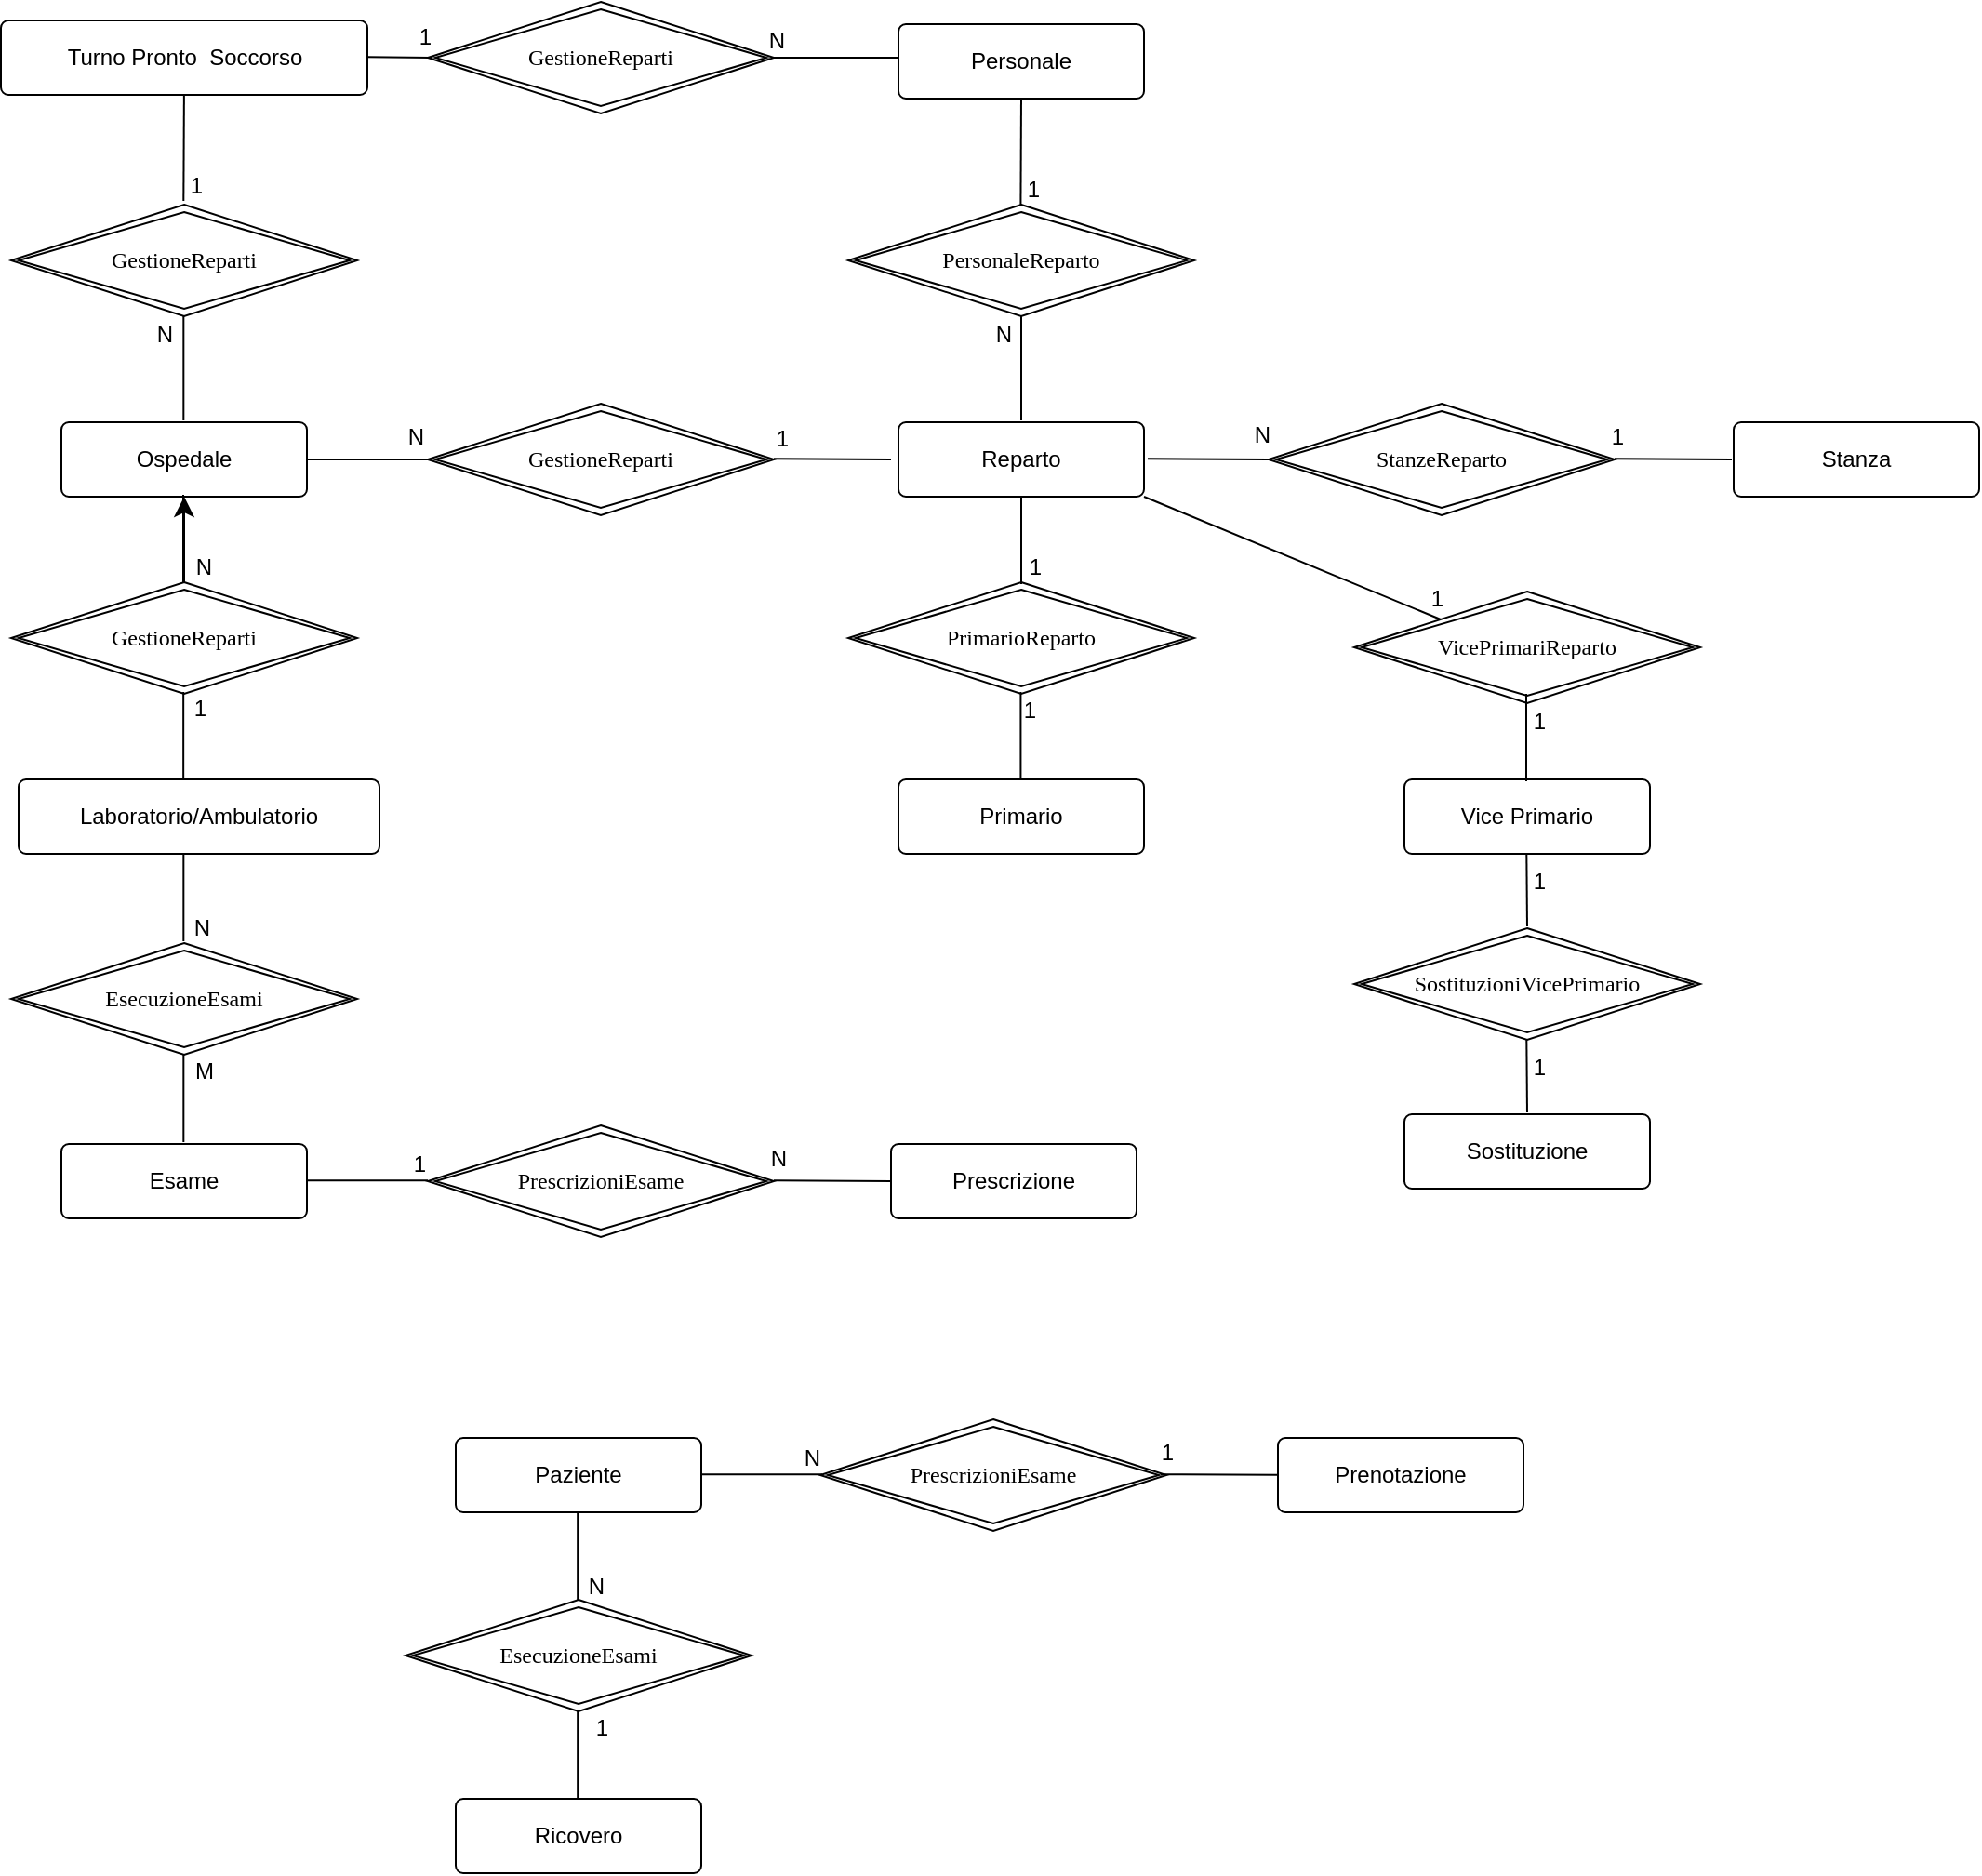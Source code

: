 <mxfile version="24.4.4" type="github">
  <diagram name="Pagina-1" id="woLgoflBnYrOJVL_EDXt">
    <mxGraphModel dx="1057" dy="1123" grid="0" gridSize="10" guides="1" tooltips="1" connect="1" arrows="1" fold="1" page="0" pageScale="1" pageWidth="827" pageHeight="1169" math="0" shadow="0">
      <root>
        <mxCell id="0" />
        <mxCell id="1" parent="0" />
        <mxCell id="nYtGBeRSti1WLGGYR-Tt-1" value="Ospedale" style="rounded=1;arcSize=10;whiteSpace=wrap;html=1;align=center;" vertex="1" parent="1">
          <mxGeometry x="-10" y="-52" width="132" height="40" as="geometry" />
        </mxCell>
        <mxCell id="nYtGBeRSti1WLGGYR-Tt-3" value="Reparto" style="rounded=1;arcSize=10;whiteSpace=wrap;html=1;align=center;" vertex="1" parent="1">
          <mxGeometry x="440" y="-52" width="132" height="40" as="geometry" />
        </mxCell>
        <mxCell id="nYtGBeRSti1WLGGYR-Tt-4" value="Stanza" style="rounded=1;arcSize=10;whiteSpace=wrap;html=1;align=center;" vertex="1" parent="1">
          <mxGeometry x="889" y="-52" width="132" height="40" as="geometry" />
        </mxCell>
        <mxCell id="nYtGBeRSti1WLGGYR-Tt-5" value="Personale" style="rounded=1;arcSize=10;whiteSpace=wrap;html=1;align=center;" vertex="1" parent="1">
          <mxGeometry x="440" y="-266" width="132" height="40" as="geometry" />
        </mxCell>
        <mxCell id="nYtGBeRSti1WLGGYR-Tt-6" value="Vice Primario" style="rounded=1;arcSize=10;whiteSpace=wrap;html=1;align=center;" vertex="1" parent="1">
          <mxGeometry x="712" y="140" width="132" height="40" as="geometry" />
        </mxCell>
        <mxCell id="nYtGBeRSti1WLGGYR-Tt-7" value="Sostituzione" style="rounded=1;arcSize=10;whiteSpace=wrap;html=1;align=center;" vertex="1" parent="1">
          <mxGeometry x="712" y="320" width="132" height="40" as="geometry" />
        </mxCell>
        <mxCell id="nYtGBeRSti1WLGGYR-Tt-8" value="Laboratorio/Ambulatorio" style="rounded=1;arcSize=10;whiteSpace=wrap;html=1;align=center;" vertex="1" parent="1">
          <mxGeometry x="-33" y="140" width="194" height="40" as="geometry" />
        </mxCell>
        <mxCell id="nYtGBeRSti1WLGGYR-Tt-9" value="Esame" style="rounded=1;arcSize=10;whiteSpace=wrap;html=1;align=center;" vertex="1" parent="1">
          <mxGeometry x="-10" y="336" width="132" height="40" as="geometry" />
        </mxCell>
        <mxCell id="nYtGBeRSti1WLGGYR-Tt-10" value="Prescrizione" style="rounded=1;arcSize=10;whiteSpace=wrap;html=1;align=center;" vertex="1" parent="1">
          <mxGeometry x="436" y="336" width="132" height="40" as="geometry" />
        </mxCell>
        <mxCell id="nYtGBeRSti1WLGGYR-Tt-11" value="Paziente" style="rounded=1;arcSize=10;whiteSpace=wrap;html=1;align=center;" vertex="1" parent="1">
          <mxGeometry x="202" y="494" width="132" height="40" as="geometry" />
        </mxCell>
        <mxCell id="nYtGBeRSti1WLGGYR-Tt-12" value="Prenotazione" style="rounded=1;arcSize=10;whiteSpace=wrap;html=1;align=center;" vertex="1" parent="1">
          <mxGeometry x="644" y="494" width="132" height="40" as="geometry" />
        </mxCell>
        <mxCell id="nYtGBeRSti1WLGGYR-Tt-13" value="Ricovero" style="rounded=1;arcSize=10;whiteSpace=wrap;html=1;align=center;" vertex="1" parent="1">
          <mxGeometry x="202" y="688" width="132" height="40" as="geometry" />
        </mxCell>
        <mxCell id="nYtGBeRSti1WLGGYR-Tt-14" value="Turno Pronto &amp;nbsp;Soccorso" style="rounded=1;arcSize=10;whiteSpace=wrap;html=1;align=center;" vertex="1" parent="1">
          <mxGeometry x="-42.5" y="-268" width="197" height="40" as="geometry" />
        </mxCell>
        <mxCell id="nYtGBeRSti1WLGGYR-Tt-15" value="&lt;p style=&quot;margin: 0px 0px 0px 72px; text-indent: -72px; font-stretch: normal; line-height: normal; font-family: Times;&quot;&gt;GestioneReparti&lt;/p&gt;" style="shape=rhombus;double=1;perimeter=rhombusPerimeter;whiteSpace=wrap;html=1;align=center;" vertex="1" parent="1">
          <mxGeometry x="187" y="-62" width="186" height="60" as="geometry" />
        </mxCell>
        <mxCell id="nYtGBeRSti1WLGGYR-Tt-16" value="Primario" style="rounded=1;arcSize=10;whiteSpace=wrap;html=1;align=center;" vertex="1" parent="1">
          <mxGeometry x="440" y="140" width="132" height="40" as="geometry" />
        </mxCell>
        <mxCell id="nYtGBeRSti1WLGGYR-Tt-17" value="&lt;p style=&quot;margin: 0px 0px 0px 72px; text-indent: -72px; font-stretch: normal; line-height: normal; font-family: Times;&quot;&gt;StanzeReparto&lt;/p&gt;" style="shape=rhombus;double=1;perimeter=rhombusPerimeter;whiteSpace=wrap;html=1;align=center;" vertex="1" parent="1">
          <mxGeometry x="639" y="-62" width="186" height="60" as="geometry" />
        </mxCell>
        <mxCell id="nYtGBeRSti1WLGGYR-Tt-18" value="&lt;p style=&quot;margin: 0px 0px 0px 72px; text-indent: -72px; font-stretch: normal; line-height: normal; font-family: Times;&quot;&gt;PersonaleReparto&lt;/p&gt;" style="shape=rhombus;double=1;perimeter=rhombusPerimeter;whiteSpace=wrap;html=1;align=center;" vertex="1" parent="1">
          <mxGeometry x="413" y="-169" width="186" height="60" as="geometry" />
        </mxCell>
        <mxCell id="nYtGBeRSti1WLGGYR-Tt-22" value="" style="endArrow=none;html=1;rounded=0;fontSize=12;startSize=8;endSize=8;curved=1;entryX=0;entryY=0.5;entryDx=0;entryDy=0;exitX=1;exitY=0.5;exitDx=0;exitDy=0;" edge="1" parent="1" source="nYtGBeRSti1WLGGYR-Tt-1" target="nYtGBeRSti1WLGGYR-Tt-15">
          <mxGeometry relative="1" as="geometry">
            <mxPoint x="122" y="-28.29" as="sourcePoint" />
            <mxPoint x="282" y="-28.29" as="targetPoint" />
          </mxGeometry>
        </mxCell>
        <mxCell id="nYtGBeRSti1WLGGYR-Tt-23" value="1" style="resizable=0;html=1;whiteSpace=wrap;align=right;verticalAlign=bottom;" connectable="0" vertex="1" parent="nYtGBeRSti1WLGGYR-Tt-22">
          <mxGeometry x="1" relative="1" as="geometry">
            <mxPoint x="195" y="-3" as="offset" />
          </mxGeometry>
        </mxCell>
        <mxCell id="nYtGBeRSti1WLGGYR-Tt-28" value="" style="endArrow=none;html=1;rounded=0;fontSize=12;startSize=8;endSize=8;curved=1;" edge="1" parent="1">
          <mxGeometry relative="1" as="geometry">
            <mxPoint x="373" y="-32.34" as="sourcePoint" />
            <mxPoint x="436" y="-32.05" as="targetPoint" />
          </mxGeometry>
        </mxCell>
        <mxCell id="nYtGBeRSti1WLGGYR-Tt-29" value="N" style="resizable=0;html=1;whiteSpace=wrap;align=right;verticalAlign=bottom;" connectable="0" vertex="1" parent="nYtGBeRSti1WLGGYR-Tt-28">
          <mxGeometry x="1" relative="1" as="geometry">
            <mxPoint x="-249" y="-3" as="offset" />
          </mxGeometry>
        </mxCell>
        <mxCell id="nYtGBeRSti1WLGGYR-Tt-32" value="" style="endArrow=none;html=1;rounded=0;fontSize=12;startSize=8;endSize=8;curved=1;exitX=0.5;exitY=1;exitDx=0;exitDy=0;" edge="1" parent="1" source="nYtGBeRSti1WLGGYR-Tt-18">
          <mxGeometry relative="1" as="geometry">
            <mxPoint x="509" y="-116" as="sourcePoint" />
            <mxPoint x="506" y="-53" as="targetPoint" />
          </mxGeometry>
        </mxCell>
        <mxCell id="nYtGBeRSti1WLGGYR-Tt-33" value="N" style="resizable=0;html=1;whiteSpace=wrap;align=right;verticalAlign=bottom;" connectable="0" vertex="1" parent="nYtGBeRSti1WLGGYR-Tt-32">
          <mxGeometry x="1" relative="1" as="geometry">
            <mxPoint x="-4" y="-38" as="offset" />
          </mxGeometry>
        </mxCell>
        <mxCell id="nYtGBeRSti1WLGGYR-Tt-37" value="" style="endArrow=none;html=1;rounded=0;fontSize=12;startSize=8;endSize=8;curved=1;entryX=0.5;entryY=1;entryDx=0;entryDy=0;" edge="1" parent="1" target="nYtGBeRSti1WLGGYR-Tt-5">
          <mxGeometry relative="1" as="geometry">
            <mxPoint x="505.71" y="-169" as="sourcePoint" />
            <mxPoint x="506.21" y="-216" as="targetPoint" />
          </mxGeometry>
        </mxCell>
        <mxCell id="nYtGBeRSti1WLGGYR-Tt-38" value="1" style="resizable=0;html=1;whiteSpace=wrap;align=right;verticalAlign=bottom;" connectable="0" vertex="1" parent="nYtGBeRSti1WLGGYR-Tt-37">
          <mxGeometry x="1" relative="1" as="geometry">
            <mxPoint x="12" y="57" as="offset" />
          </mxGeometry>
        </mxCell>
        <mxCell id="nYtGBeRSti1WLGGYR-Tt-39" value="" style="endArrow=none;html=1;rounded=0;fontSize=12;startSize=8;endSize=8;curved=1;entryX=0;entryY=0.5;entryDx=0;entryDy=0;" edge="1" parent="1">
          <mxGeometry relative="1" as="geometry">
            <mxPoint x="574" y="-32.34" as="sourcePoint" />
            <mxPoint x="639" y="-32.05" as="targetPoint" />
          </mxGeometry>
        </mxCell>
        <mxCell id="nYtGBeRSti1WLGGYR-Tt-40" value="1" style="resizable=0;html=1;whiteSpace=wrap;align=right;verticalAlign=bottom;" connectable="0" vertex="1" parent="nYtGBeRSti1WLGGYR-Tt-39">
          <mxGeometry x="1" relative="1" as="geometry">
            <mxPoint x="193" y="-3" as="offset" />
          </mxGeometry>
        </mxCell>
        <mxCell id="nYtGBeRSti1WLGGYR-Tt-43" value="" style="endArrow=none;html=1;rounded=0;fontSize=12;startSize=8;endSize=8;curved=1;" edge="1" parent="1">
          <mxGeometry relative="1" as="geometry">
            <mxPoint x="825" y="-32.34" as="sourcePoint" />
            <mxPoint x="888" y="-32.05" as="targetPoint" />
          </mxGeometry>
        </mxCell>
        <mxCell id="nYtGBeRSti1WLGGYR-Tt-44" value="N" style="resizable=0;html=1;whiteSpace=wrap;align=right;verticalAlign=bottom;" connectable="0" vertex="1" parent="nYtGBeRSti1WLGGYR-Tt-43">
          <mxGeometry x="1" relative="1" as="geometry">
            <mxPoint x="-246" y="-4" as="offset" />
          </mxGeometry>
        </mxCell>
        <mxCell id="nYtGBeRSti1WLGGYR-Tt-46" value="&lt;p style=&quot;margin: 0px 0px 0px 72px; text-indent: -72px; font-stretch: normal; line-height: normal; font-family: Times;&quot;&gt;PrimarioReparto&lt;/p&gt;" style="shape=rhombus;double=1;perimeter=rhombusPerimeter;whiteSpace=wrap;html=1;align=center;" vertex="1" parent="1">
          <mxGeometry x="413" y="34" width="186" height="60" as="geometry" />
        </mxCell>
        <mxCell id="nYtGBeRSti1WLGGYR-Tt-51" value="" style="endArrow=none;html=1;rounded=0;fontSize=12;startSize=8;endSize=8;curved=1;entryX=0.5;entryY=1;entryDx=0;entryDy=0;" edge="1" parent="1">
          <mxGeometry relative="1" as="geometry">
            <mxPoint x="506" y="35" as="sourcePoint" />
            <mxPoint x="506" y="-12" as="targetPoint" />
          </mxGeometry>
        </mxCell>
        <mxCell id="nYtGBeRSti1WLGGYR-Tt-52" value="1" style="resizable=0;html=1;whiteSpace=wrap;align=right;verticalAlign=bottom;" connectable="0" vertex="1" parent="nYtGBeRSti1WLGGYR-Tt-51">
          <mxGeometry x="1" relative="1" as="geometry">
            <mxPoint x="12" y="46" as="offset" />
          </mxGeometry>
        </mxCell>
        <mxCell id="nYtGBeRSti1WLGGYR-Tt-53" value="" style="endArrow=none;html=1;rounded=0;fontSize=12;startSize=8;endSize=8;curved=1;entryX=0.5;entryY=1;entryDx=0;entryDy=0;" edge="1" parent="1">
          <mxGeometry relative="1" as="geometry">
            <mxPoint x="505.71" y="140" as="sourcePoint" />
            <mxPoint x="505.71" y="93" as="targetPoint" />
          </mxGeometry>
        </mxCell>
        <mxCell id="nYtGBeRSti1WLGGYR-Tt-54" value="1" style="resizable=0;html=1;whiteSpace=wrap;align=right;verticalAlign=bottom;" connectable="0" vertex="1" parent="nYtGBeRSti1WLGGYR-Tt-53">
          <mxGeometry x="1" relative="1" as="geometry">
            <mxPoint x="10" y="18" as="offset" />
          </mxGeometry>
        </mxCell>
        <mxCell id="nYtGBeRSti1WLGGYR-Tt-56" value="&lt;p style=&quot;margin: 0px 0px 0px 72px; text-indent: -72px; font-stretch: normal; line-height: normal; font-family: Times;&quot;&gt;VicePrimariReparto&lt;/p&gt;" style="shape=rhombus;double=1;perimeter=rhombusPerimeter;whiteSpace=wrap;html=1;align=center;" vertex="1" parent="1">
          <mxGeometry x="685" y="39" width="186" height="60" as="geometry" />
        </mxCell>
        <mxCell id="nYtGBeRSti1WLGGYR-Tt-59" value="" style="endArrow=none;html=1;rounded=0;fontSize=12;startSize=8;endSize=8;curved=1;entryX=0.5;entryY=1;entryDx=0;entryDy=0;" edge="1" parent="1">
          <mxGeometry relative="1" as="geometry">
            <mxPoint x="777.5" y="141" as="sourcePoint" />
            <mxPoint x="777.5" y="94" as="targetPoint" />
          </mxGeometry>
        </mxCell>
        <mxCell id="nYtGBeRSti1WLGGYR-Tt-60" value="1" style="resizable=0;html=1;whiteSpace=wrap;align=right;verticalAlign=bottom;" connectable="0" vertex="1" parent="nYtGBeRSti1WLGGYR-Tt-59">
          <mxGeometry x="1" relative="1" as="geometry">
            <mxPoint x="12" y="23" as="offset" />
          </mxGeometry>
        </mxCell>
        <mxCell id="nYtGBeRSti1WLGGYR-Tt-61" value="" style="endArrow=none;html=1;rounded=0;fontSize=12;startSize=8;endSize=8;curved=1;entryX=1;entryY=1;entryDx=0;entryDy=0;exitX=0;exitY=0;exitDx=0;exitDy=0;" edge="1" parent="1" source="nYtGBeRSti1WLGGYR-Tt-56" target="nYtGBeRSti1WLGGYR-Tt-3">
          <mxGeometry relative="1" as="geometry">
            <mxPoint x="516" y="45" as="sourcePoint" />
            <mxPoint x="516" y="-2" as="targetPoint" />
          </mxGeometry>
        </mxCell>
        <mxCell id="nYtGBeRSti1WLGGYR-Tt-62" value="1" style="resizable=0;html=1;whiteSpace=wrap;align=right;verticalAlign=bottom;" connectable="0" vertex="1" parent="nYtGBeRSti1WLGGYR-Tt-61">
          <mxGeometry x="1" relative="1" as="geometry">
            <mxPoint x="162" y="63" as="offset" />
          </mxGeometry>
        </mxCell>
        <mxCell id="nYtGBeRSti1WLGGYR-Tt-64" value="&lt;p style=&quot;margin: 0px 0px 0px 72px; text-indent: -72px; font-stretch: normal; line-height: normal; font-family: Times;&quot;&gt;SostituzioniVicePrimario&lt;/p&gt;" style="shape=rhombus;double=1;perimeter=rhombusPerimeter;whiteSpace=wrap;html=1;align=center;" vertex="1" parent="1">
          <mxGeometry x="685" y="220" width="186" height="60" as="geometry" />
        </mxCell>
        <mxCell id="nYtGBeRSti1WLGGYR-Tt-66" value="" style="endArrow=none;html=1;rounded=0;fontSize=12;startSize=8;endSize=8;curved=1;entryX=0.5;entryY=1;entryDx=0;entryDy=0;" edge="1" parent="1">
          <mxGeometry relative="1" as="geometry">
            <mxPoint x="778" y="219" as="sourcePoint" />
            <mxPoint x="777.66" y="180" as="targetPoint" />
          </mxGeometry>
        </mxCell>
        <mxCell id="nYtGBeRSti1WLGGYR-Tt-67" value="1" style="resizable=0;html=1;whiteSpace=wrap;align=right;verticalAlign=bottom;" connectable="0" vertex="1" parent="nYtGBeRSti1WLGGYR-Tt-66">
          <mxGeometry x="1" relative="1" as="geometry">
            <mxPoint x="12" y="23" as="offset" />
          </mxGeometry>
        </mxCell>
        <mxCell id="nYtGBeRSti1WLGGYR-Tt-68" value="" style="endArrow=none;html=1;rounded=0;fontSize=12;startSize=8;endSize=8;curved=1;entryX=0.5;entryY=1;entryDx=0;entryDy=0;" edge="1" parent="1">
          <mxGeometry relative="1" as="geometry">
            <mxPoint x="778" y="319" as="sourcePoint" />
            <mxPoint x="777.66" y="280" as="targetPoint" />
          </mxGeometry>
        </mxCell>
        <mxCell id="nYtGBeRSti1WLGGYR-Tt-69" value="1" style="resizable=0;html=1;whiteSpace=wrap;align=right;verticalAlign=bottom;" connectable="0" vertex="1" parent="nYtGBeRSti1WLGGYR-Tt-68">
          <mxGeometry x="1" relative="1" as="geometry">
            <mxPoint x="12" y="23" as="offset" />
          </mxGeometry>
        </mxCell>
        <mxCell id="nYtGBeRSti1WLGGYR-Tt-75" value="" style="edgeStyle=none;curved=1;rounded=0;orthogonalLoop=1;jettySize=auto;html=1;fontSize=12;startSize=8;endSize=8;" edge="1" parent="1" source="nYtGBeRSti1WLGGYR-Tt-70" target="nYtGBeRSti1WLGGYR-Tt-1">
          <mxGeometry relative="1" as="geometry" />
        </mxCell>
        <mxCell id="nYtGBeRSti1WLGGYR-Tt-70" value="&lt;p style=&quot;margin: 0px 0px 0px 72px; text-indent: -72px; font-stretch: normal; line-height: normal; font-family: Times;&quot;&gt;GestioneReparti&lt;/p&gt;" style="shape=rhombus;double=1;perimeter=rhombusPerimeter;whiteSpace=wrap;html=1;align=center;" vertex="1" parent="1">
          <mxGeometry x="-37" y="34" width="186" height="60" as="geometry" />
        </mxCell>
        <mxCell id="nYtGBeRSti1WLGGYR-Tt-71" value="" style="endArrow=none;html=1;rounded=0;fontSize=12;startSize=8;endSize=8;curved=1;entryX=0.5;entryY=1;entryDx=0;entryDy=0;" edge="1" parent="1">
          <mxGeometry relative="1" as="geometry">
            <mxPoint x="55.5" y="34" as="sourcePoint" />
            <mxPoint x="55.5" y="-13" as="targetPoint" />
          </mxGeometry>
        </mxCell>
        <mxCell id="nYtGBeRSti1WLGGYR-Tt-72" value="N" style="resizable=0;html=1;whiteSpace=wrap;align=right;verticalAlign=bottom;" connectable="0" vertex="1" parent="nYtGBeRSti1WLGGYR-Tt-71">
          <mxGeometry x="1" relative="1" as="geometry">
            <mxPoint x="17" y="47" as="offset" />
          </mxGeometry>
        </mxCell>
        <mxCell id="nYtGBeRSti1WLGGYR-Tt-73" value="" style="endArrow=none;html=1;rounded=0;fontSize=12;startSize=8;endSize=8;curved=1;entryX=0.5;entryY=1;entryDx=0;entryDy=0;" edge="1" parent="1">
          <mxGeometry relative="1" as="geometry">
            <mxPoint x="55.58" y="140" as="sourcePoint" />
            <mxPoint x="55.58" y="93" as="targetPoint" />
          </mxGeometry>
        </mxCell>
        <mxCell id="nYtGBeRSti1WLGGYR-Tt-74" value="1" style="resizable=0;html=1;whiteSpace=wrap;align=right;verticalAlign=bottom;" connectable="0" vertex="1" parent="nYtGBeRSti1WLGGYR-Tt-73">
          <mxGeometry x="1" relative="1" as="geometry">
            <mxPoint x="14" y="17" as="offset" />
          </mxGeometry>
        </mxCell>
        <mxCell id="nYtGBeRSti1WLGGYR-Tt-76" value="&lt;p style=&quot;margin: 0px 0px 0px 72px; text-indent: -72px; font-stretch: normal; line-height: normal; font-family: Times;&quot;&gt;EsecuzioneEsami&lt;/p&gt;" style="shape=rhombus;double=1;perimeter=rhombusPerimeter;whiteSpace=wrap;html=1;align=center;" vertex="1" parent="1">
          <mxGeometry x="-37" y="228" width="186" height="60" as="geometry" />
        </mxCell>
        <mxCell id="nYtGBeRSti1WLGGYR-Tt-77" value="" style="endArrow=none;html=1;rounded=0;fontSize=12;startSize=8;endSize=8;curved=1;entryX=0.5;entryY=1;entryDx=0;entryDy=0;" edge="1" parent="1">
          <mxGeometry relative="1" as="geometry">
            <mxPoint x="55.66" y="227" as="sourcePoint" />
            <mxPoint x="55.66" y="180" as="targetPoint" />
          </mxGeometry>
        </mxCell>
        <mxCell id="nYtGBeRSti1WLGGYR-Tt-78" value="N" style="resizable=0;html=1;whiteSpace=wrap;align=right;verticalAlign=bottom;" connectable="0" vertex="1" parent="nYtGBeRSti1WLGGYR-Tt-77">
          <mxGeometry x="1" relative="1" as="geometry">
            <mxPoint x="16" y="48" as="offset" />
          </mxGeometry>
        </mxCell>
        <mxCell id="nYtGBeRSti1WLGGYR-Tt-79" value="" style="endArrow=none;html=1;rounded=0;fontSize=12;startSize=8;endSize=8;curved=1;entryX=0.5;entryY=1;entryDx=0;entryDy=0;" edge="1" parent="1">
          <mxGeometry relative="1" as="geometry">
            <mxPoint x="55.66" y="335" as="sourcePoint" />
            <mxPoint x="55.66" y="288" as="targetPoint" />
          </mxGeometry>
        </mxCell>
        <mxCell id="nYtGBeRSti1WLGGYR-Tt-80" value="M" style="resizable=0;html=1;whiteSpace=wrap;align=right;verticalAlign=bottom;" connectable="0" vertex="1" parent="nYtGBeRSti1WLGGYR-Tt-79">
          <mxGeometry x="1" relative="1" as="geometry">
            <mxPoint x="18" y="17" as="offset" />
          </mxGeometry>
        </mxCell>
        <mxCell id="nYtGBeRSti1WLGGYR-Tt-81" value="&lt;p style=&quot;margin: 0px 0px 0px 72px; text-indent: -72px; font-stretch: normal; line-height: normal; font-family: Times;&quot;&gt;PrescrizioniEsame&lt;/p&gt;" style="shape=rhombus;double=1;perimeter=rhombusPerimeter;whiteSpace=wrap;html=1;align=center;" vertex="1" parent="1">
          <mxGeometry x="187" y="326" width="186" height="60" as="geometry" />
        </mxCell>
        <mxCell id="nYtGBeRSti1WLGGYR-Tt-82" value="" style="endArrow=none;html=1;rounded=0;fontSize=12;startSize=8;endSize=8;curved=1;entryX=0;entryY=0.5;entryDx=0;entryDy=0;exitX=1;exitY=0.5;exitDx=0;exitDy=0;" edge="1" parent="1">
          <mxGeometry relative="1" as="geometry">
            <mxPoint x="122" y="355.66" as="sourcePoint" />
            <mxPoint x="187" y="355.66" as="targetPoint" />
          </mxGeometry>
        </mxCell>
        <mxCell id="nYtGBeRSti1WLGGYR-Tt-83" value="1" style="resizable=0;html=1;whiteSpace=wrap;align=right;verticalAlign=bottom;" connectable="0" vertex="1" parent="nYtGBeRSti1WLGGYR-Tt-82">
          <mxGeometry x="1" relative="1" as="geometry">
            <mxPoint as="offset" />
          </mxGeometry>
        </mxCell>
        <mxCell id="nYtGBeRSti1WLGGYR-Tt-84" value="" style="endArrow=none;html=1;rounded=0;fontSize=12;startSize=8;endSize=8;curved=1;" edge="1" parent="1">
          <mxGeometry relative="1" as="geometry">
            <mxPoint x="373" y="355.66" as="sourcePoint" />
            <mxPoint x="436" y="355.95" as="targetPoint" />
          </mxGeometry>
        </mxCell>
        <mxCell id="nYtGBeRSti1WLGGYR-Tt-85" value="N" style="resizable=0;html=1;whiteSpace=wrap;align=right;verticalAlign=bottom;" connectable="0" vertex="1" parent="nYtGBeRSti1WLGGYR-Tt-84">
          <mxGeometry x="1" relative="1" as="geometry">
            <mxPoint x="-54" y="-3" as="offset" />
          </mxGeometry>
        </mxCell>
        <mxCell id="nYtGBeRSti1WLGGYR-Tt-86" value="&lt;p style=&quot;margin: 0px 0px 0px 72px; text-indent: -72px; font-stretch: normal; line-height: normal; font-family: Times;&quot;&gt;GestioneReparti&lt;/p&gt;" style="shape=rhombus;double=1;perimeter=rhombusPerimeter;whiteSpace=wrap;html=1;align=center;" vertex="1" parent="1">
          <mxGeometry x="-37" y="-169" width="186" height="60" as="geometry" />
        </mxCell>
        <mxCell id="nYtGBeRSti1WLGGYR-Tt-87" value="&lt;p style=&quot;margin: 0px 0px 0px 72px; text-indent: -72px; font-stretch: normal; line-height: normal; font-family: Times;&quot;&gt;GestioneReparti&lt;/p&gt;" style="shape=rhombus;double=1;perimeter=rhombusPerimeter;whiteSpace=wrap;html=1;align=center;" vertex="1" parent="1">
          <mxGeometry x="187" y="-278" width="186" height="60" as="geometry" />
        </mxCell>
        <mxCell id="nYtGBeRSti1WLGGYR-Tt-88" value="" style="endArrow=none;html=1;rounded=0;fontSize=12;startSize=8;endSize=8;curved=1;entryX=0.5;entryY=1;entryDx=0;entryDy=0;" edge="1" parent="1">
          <mxGeometry relative="1" as="geometry">
            <mxPoint x="55.66" y="-171" as="sourcePoint" />
            <mxPoint x="55.95" y="-228" as="targetPoint" />
          </mxGeometry>
        </mxCell>
        <mxCell id="nYtGBeRSti1WLGGYR-Tt-89" value="1" style="resizable=0;html=1;whiteSpace=wrap;align=right;verticalAlign=bottom;" connectable="0" vertex="1" parent="nYtGBeRSti1WLGGYR-Tt-88">
          <mxGeometry x="1" relative="1" as="geometry">
            <mxPoint x="12" y="57" as="offset" />
          </mxGeometry>
        </mxCell>
        <mxCell id="nYtGBeRSti1WLGGYR-Tt-90" value="" style="endArrow=none;html=1;rounded=0;fontSize=12;startSize=8;endSize=8;curved=1;exitX=0.5;exitY=1;exitDx=0;exitDy=0;" edge="1" parent="1">
          <mxGeometry relative="1" as="geometry">
            <mxPoint x="55.66" y="-109" as="sourcePoint" />
            <mxPoint x="55.66" y="-53" as="targetPoint" />
          </mxGeometry>
        </mxCell>
        <mxCell id="nYtGBeRSti1WLGGYR-Tt-91" value="N" style="resizable=0;html=1;whiteSpace=wrap;align=right;verticalAlign=bottom;" connectable="0" vertex="1" parent="nYtGBeRSti1WLGGYR-Tt-90">
          <mxGeometry x="1" relative="1" as="geometry">
            <mxPoint x="-4" y="-38" as="offset" />
          </mxGeometry>
        </mxCell>
        <mxCell id="nYtGBeRSti1WLGGYR-Tt-92" value="" style="endArrow=none;html=1;rounded=0;fontSize=12;startSize=8;endSize=8;curved=1;exitX=1;exitY=0.5;exitDx=0;exitDy=0;" edge="1" parent="1">
          <mxGeometry relative="1" as="geometry">
            <mxPoint x="154.5" y="-248.34" as="sourcePoint" />
            <mxPoint x="189" y="-248" as="targetPoint" />
          </mxGeometry>
        </mxCell>
        <mxCell id="nYtGBeRSti1WLGGYR-Tt-93" value="1" style="resizable=0;html=1;whiteSpace=wrap;align=right;verticalAlign=bottom;" connectable="0" vertex="1" parent="nYtGBeRSti1WLGGYR-Tt-92">
          <mxGeometry x="1" relative="1" as="geometry">
            <mxPoint x="2" y="-2" as="offset" />
          </mxGeometry>
        </mxCell>
        <mxCell id="nYtGBeRSti1WLGGYR-Tt-94" value="" style="endArrow=none;html=1;rounded=0;fontSize=12;startSize=8;endSize=8;curved=1;exitX=1;exitY=0.5;exitDx=0;exitDy=0;" edge="1" parent="1" source="nYtGBeRSti1WLGGYR-Tt-87">
          <mxGeometry relative="1" as="geometry">
            <mxPoint x="377" y="-248.34" as="sourcePoint" />
            <mxPoint x="440" y="-248.05" as="targetPoint" />
          </mxGeometry>
        </mxCell>
        <mxCell id="nYtGBeRSti1WLGGYR-Tt-95" value="N" style="resizable=0;html=1;whiteSpace=wrap;align=right;verticalAlign=bottom;" connectable="0" vertex="1" parent="nYtGBeRSti1WLGGYR-Tt-94">
          <mxGeometry x="1" relative="1" as="geometry">
            <mxPoint x="-59" as="offset" />
          </mxGeometry>
        </mxCell>
        <mxCell id="nYtGBeRSti1WLGGYR-Tt-96" value="&lt;p style=&quot;margin: 0px 0px 0px 72px; text-indent: -72px; font-stretch: normal; line-height: normal; font-family: Times;&quot;&gt;PrescrizioniEsame&lt;/p&gt;" style="shape=rhombus;double=1;perimeter=rhombusPerimeter;whiteSpace=wrap;html=1;align=center;" vertex="1" parent="1">
          <mxGeometry x="398" y="484" width="186" height="60" as="geometry" />
        </mxCell>
        <mxCell id="nYtGBeRSti1WLGGYR-Tt-97" value="" style="endArrow=none;html=1;rounded=0;fontSize=12;startSize=8;endSize=8;curved=1;entryX=0;entryY=0.5;entryDx=0;entryDy=0;exitX=1;exitY=0.5;exitDx=0;exitDy=0;" edge="1" parent="1">
          <mxGeometry relative="1" as="geometry">
            <mxPoint x="334" y="513.58" as="sourcePoint" />
            <mxPoint x="399" y="513.58" as="targetPoint" />
          </mxGeometry>
        </mxCell>
        <mxCell id="nYtGBeRSti1WLGGYR-Tt-98" value="N" style="resizable=0;html=1;whiteSpace=wrap;align=right;verticalAlign=bottom;" connectable="0" vertex="1" parent="nYtGBeRSti1WLGGYR-Tt-97">
          <mxGeometry x="1" relative="1" as="geometry">
            <mxPoint as="offset" />
          </mxGeometry>
        </mxCell>
        <mxCell id="nYtGBeRSti1WLGGYR-Tt-99" value="" style="endArrow=none;html=1;rounded=0;fontSize=12;startSize=8;endSize=8;curved=1;" edge="1" parent="1">
          <mxGeometry relative="1" as="geometry">
            <mxPoint x="581" y="513.58" as="sourcePoint" />
            <mxPoint x="644" y="513.87" as="targetPoint" />
          </mxGeometry>
        </mxCell>
        <mxCell id="nYtGBeRSti1WLGGYR-Tt-100" value="1" style="resizable=0;html=1;whiteSpace=wrap;align=right;verticalAlign=bottom;" connectable="0" vertex="1" parent="nYtGBeRSti1WLGGYR-Tt-99">
          <mxGeometry x="1" relative="1" as="geometry">
            <mxPoint x="-54" y="-3" as="offset" />
          </mxGeometry>
        </mxCell>
        <mxCell id="nYtGBeRSti1WLGGYR-Tt-101" value="&lt;p style=&quot;margin: 0px 0px 0px 72px; text-indent: -72px; font-stretch: normal; line-height: normal; font-family: Times;&quot;&gt;EsecuzioneEsami&lt;/p&gt;" style="shape=rhombus;double=1;perimeter=rhombusPerimeter;whiteSpace=wrap;html=1;align=center;" vertex="1" parent="1">
          <mxGeometry x="175" y="581" width="186" height="60" as="geometry" />
        </mxCell>
        <mxCell id="nYtGBeRSti1WLGGYR-Tt-102" value="" style="endArrow=none;html=1;rounded=0;fontSize=12;startSize=8;endSize=8;curved=1;entryX=0.5;entryY=1;entryDx=0;entryDy=0;" edge="1" parent="1">
          <mxGeometry relative="1" as="geometry">
            <mxPoint x="267.58" y="581" as="sourcePoint" />
            <mxPoint x="267.58" y="534" as="targetPoint" />
          </mxGeometry>
        </mxCell>
        <mxCell id="nYtGBeRSti1WLGGYR-Tt-103" value="N" style="resizable=0;html=1;whiteSpace=wrap;align=right;verticalAlign=bottom;" connectable="0" vertex="1" parent="nYtGBeRSti1WLGGYR-Tt-102">
          <mxGeometry x="1" relative="1" as="geometry">
            <mxPoint x="16" y="48" as="offset" />
          </mxGeometry>
        </mxCell>
        <mxCell id="nYtGBeRSti1WLGGYR-Tt-105" value="" style="endArrow=none;html=1;rounded=0;fontSize=12;startSize=8;endSize=8;curved=1;entryX=0.5;entryY=1;entryDx=0;entryDy=0;" edge="1" parent="1">
          <mxGeometry relative="1" as="geometry">
            <mxPoint x="267.58" y="688" as="sourcePoint" />
            <mxPoint x="267.58" y="641" as="targetPoint" />
          </mxGeometry>
        </mxCell>
        <mxCell id="nYtGBeRSti1WLGGYR-Tt-106" value="1" style="resizable=0;html=1;whiteSpace=wrap;align=right;verticalAlign=bottom;" connectable="0" vertex="1" parent="nYtGBeRSti1WLGGYR-Tt-105">
          <mxGeometry x="1" relative="1" as="geometry">
            <mxPoint x="18" y="17" as="offset" />
          </mxGeometry>
        </mxCell>
      </root>
    </mxGraphModel>
  </diagram>
</mxfile>

